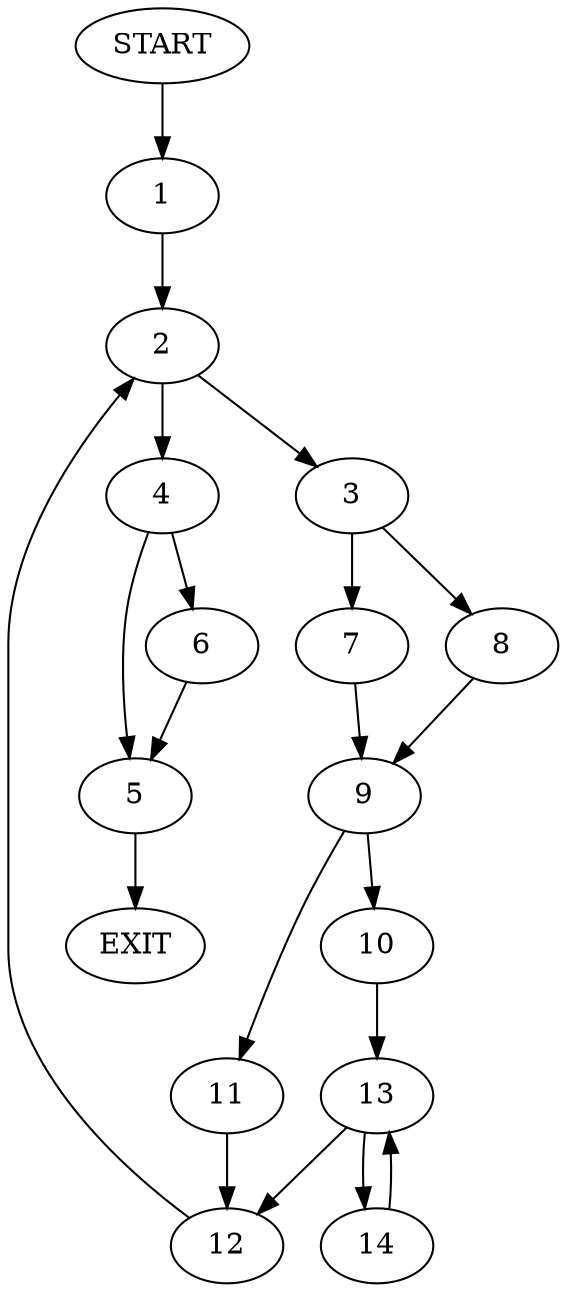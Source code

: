 digraph {
0 [label="START"]
15 [label="EXIT"]
0 -> 1
1 -> 2
2 -> 3
2 -> 4
4 -> 5
4 -> 6
3 -> 7
3 -> 8
8 -> 9
7 -> 9
9 -> 10
9 -> 11
11 -> 12
10 -> 13
12 -> 2
13 -> 12
13 -> 14
14 -> 13
5 -> 15
6 -> 5
}
